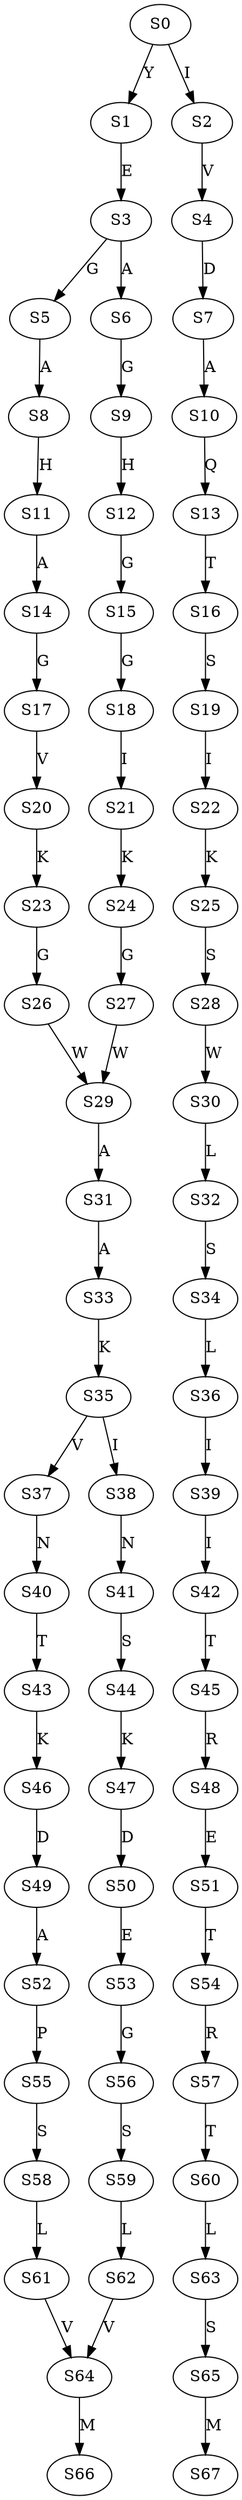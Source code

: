 strict digraph  {
	S0 -> S1 [ label = Y ];
	S0 -> S2 [ label = I ];
	S1 -> S3 [ label = E ];
	S2 -> S4 [ label = V ];
	S3 -> S5 [ label = G ];
	S3 -> S6 [ label = A ];
	S4 -> S7 [ label = D ];
	S5 -> S8 [ label = A ];
	S6 -> S9 [ label = G ];
	S7 -> S10 [ label = A ];
	S8 -> S11 [ label = H ];
	S9 -> S12 [ label = H ];
	S10 -> S13 [ label = Q ];
	S11 -> S14 [ label = A ];
	S12 -> S15 [ label = G ];
	S13 -> S16 [ label = T ];
	S14 -> S17 [ label = G ];
	S15 -> S18 [ label = G ];
	S16 -> S19 [ label = S ];
	S17 -> S20 [ label = V ];
	S18 -> S21 [ label = I ];
	S19 -> S22 [ label = I ];
	S20 -> S23 [ label = K ];
	S21 -> S24 [ label = K ];
	S22 -> S25 [ label = K ];
	S23 -> S26 [ label = G ];
	S24 -> S27 [ label = G ];
	S25 -> S28 [ label = S ];
	S26 -> S29 [ label = W ];
	S27 -> S29 [ label = W ];
	S28 -> S30 [ label = W ];
	S29 -> S31 [ label = A ];
	S30 -> S32 [ label = L ];
	S31 -> S33 [ label = A ];
	S32 -> S34 [ label = S ];
	S33 -> S35 [ label = K ];
	S34 -> S36 [ label = L ];
	S35 -> S37 [ label = V ];
	S35 -> S38 [ label = I ];
	S36 -> S39 [ label = I ];
	S37 -> S40 [ label = N ];
	S38 -> S41 [ label = N ];
	S39 -> S42 [ label = I ];
	S40 -> S43 [ label = T ];
	S41 -> S44 [ label = S ];
	S42 -> S45 [ label = T ];
	S43 -> S46 [ label = K ];
	S44 -> S47 [ label = K ];
	S45 -> S48 [ label = R ];
	S46 -> S49 [ label = D ];
	S47 -> S50 [ label = D ];
	S48 -> S51 [ label = E ];
	S49 -> S52 [ label = A ];
	S50 -> S53 [ label = E ];
	S51 -> S54 [ label = T ];
	S52 -> S55 [ label = P ];
	S53 -> S56 [ label = G ];
	S54 -> S57 [ label = R ];
	S55 -> S58 [ label = S ];
	S56 -> S59 [ label = S ];
	S57 -> S60 [ label = T ];
	S58 -> S61 [ label = L ];
	S59 -> S62 [ label = L ];
	S60 -> S63 [ label = L ];
	S61 -> S64 [ label = V ];
	S62 -> S64 [ label = V ];
	S63 -> S65 [ label = S ];
	S64 -> S66 [ label = M ];
	S65 -> S67 [ label = M ];
}
